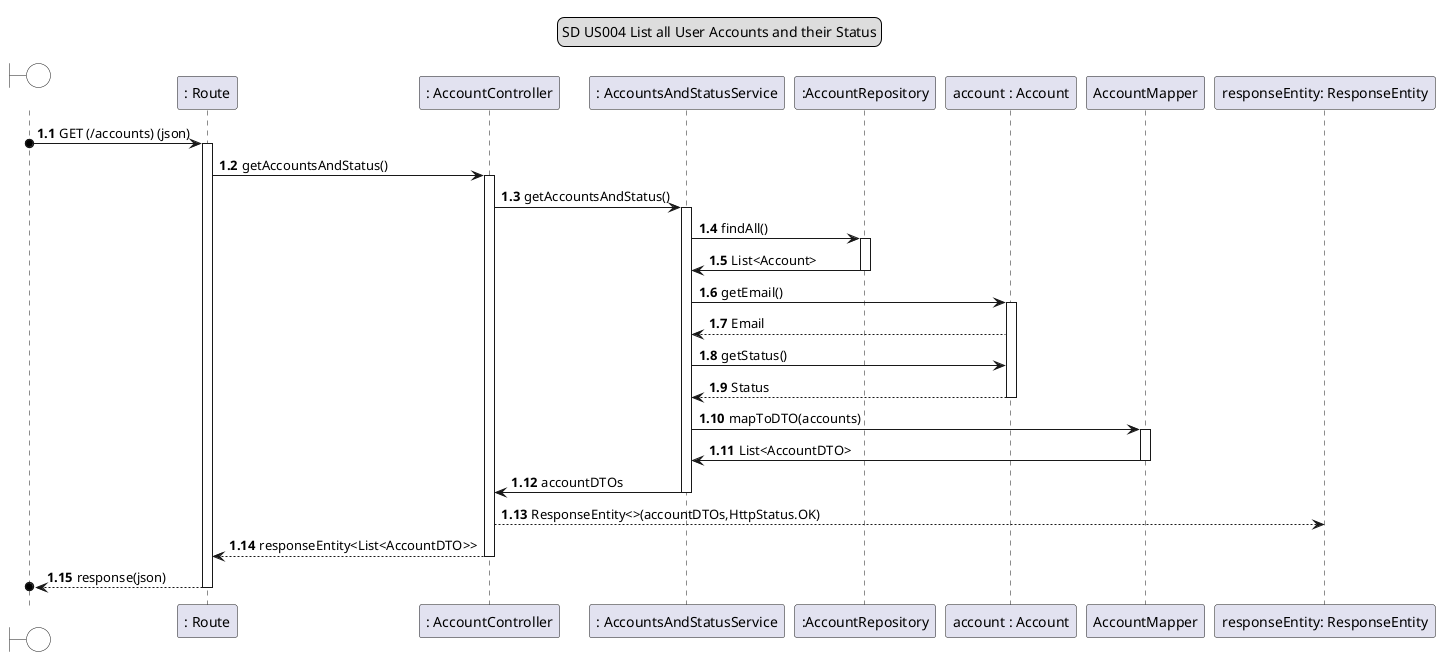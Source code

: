 @startuml

autonumber 1.1

skinparam sequenceArrowThickness 1
skinparam maxmessagesize 250

legend top
SD US004 List all User Accounts and their Status
end legend

boundary " " #white
participant ": Route" as Route
participant ": AccountController" as Controller
participant ": AccountsAndStatusService" as Service
participant ":AccountRepository" as Repo
participant "account : Account" as Account
participant "AccountMapper" as Mapper

" " o-> Route : GET (/accounts) (json)
activate Route

Route -> Controller #b: getAccountsAndStatus()

activate Controller

Controller -> Service :  getAccountsAndStatus()

activate Service

Service -> Repo : findAll()
activate Repo
Service <- Repo : List<Account>
deactivate Repo


Service -> Account : getEmail()
activate Account
Service <-- Account : Email
Service -> Account : getStatus()
Service <-- Account : Status
deactivate Account


Service -> Mapper : mapToDTO(accounts)
activate Mapper
Service <- Mapper : List<AccountDTO>
deactivate Mapper


deactivate Mapper


Service -> Controller : accountDTOs
deactivate Service

Controller --> "responseEntity: ResponseEntity" : ResponseEntity<>(accountDTOs,HttpStatus.OK)

Controller --> Route : responseEntity<List<AccountDTO>>
deactivate Controller

Route -->o " " : response(json)
deactivate Route

@enduml